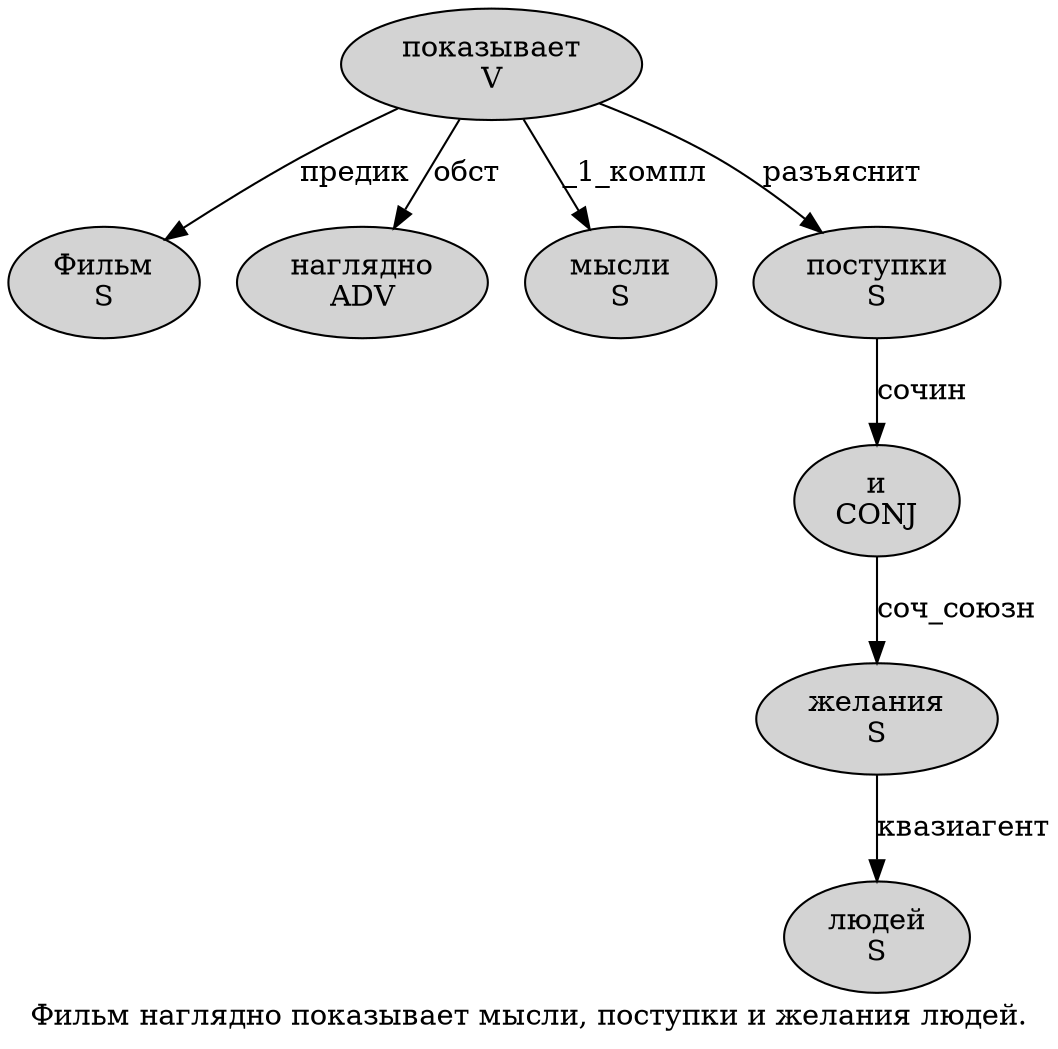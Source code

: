 digraph SENTENCE_389 {
	graph [label="Фильм наглядно показывает мысли, поступки и желания людей."]
	node [style=filled]
		0 [label="Фильм
S" color="" fillcolor=lightgray penwidth=1 shape=ellipse]
		1 [label="наглядно
ADV" color="" fillcolor=lightgray penwidth=1 shape=ellipse]
		2 [label="показывает
V" color="" fillcolor=lightgray penwidth=1 shape=ellipse]
		3 [label="мысли
S" color="" fillcolor=lightgray penwidth=1 shape=ellipse]
		5 [label="поступки
S" color="" fillcolor=lightgray penwidth=1 shape=ellipse]
		6 [label="и
CONJ" color="" fillcolor=lightgray penwidth=1 shape=ellipse]
		7 [label="желания
S" color="" fillcolor=lightgray penwidth=1 shape=ellipse]
		8 [label="людей
S" color="" fillcolor=lightgray penwidth=1 shape=ellipse]
			2 -> 0 [label="предик"]
			2 -> 1 [label="обст"]
			2 -> 3 [label="_1_компл"]
			2 -> 5 [label="разъяснит"]
			6 -> 7 [label="соч_союзн"]
			7 -> 8 [label="квазиагент"]
			5 -> 6 [label="сочин"]
}